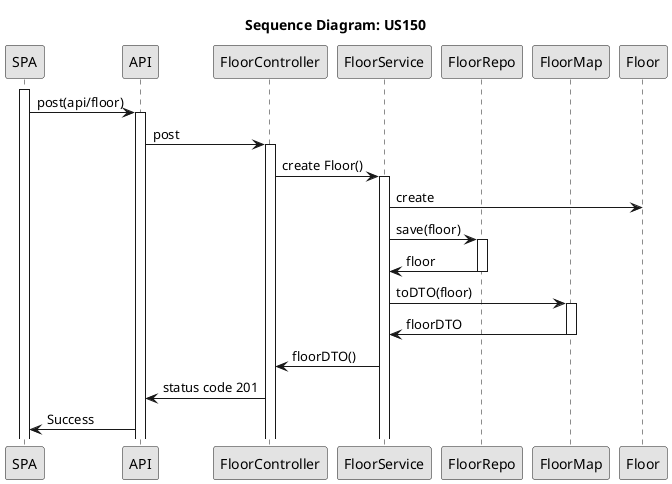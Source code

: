 @startuml

skinparam Monochrome true
skinparam PackageStyle rectangle
skinparam Shadowing false

title Sequence Diagram: US150

participant "SPA" as SPA
participant "API" as API
participant "FloorController" as Controller
participant "FloorService" as Service
participant "FloorRepo" as Repo
participant "FloorMap" as Map
participant "Floor" as  Floor




activate SPA
SPA -> API: post(api/floor)
activate API
API -> Controller: post
activate Controller
Controller -> Service: create Floor()
activate Service
Service ->  Floor: create

Service -> Repo: save(floor)
activate Repo
Repo -> Service: floor
deactivate Repo


Service -> Map: toDTO(floor)
activate Map
Map -> Service: floorDTO
deactivate


Service -> Controller: floorDTO()
Controller -> API: status code 201
API -> SPA: Success


@enduml
